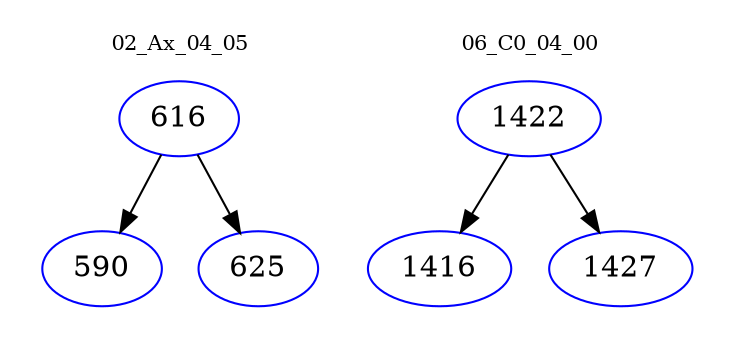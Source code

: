 digraph{
subgraph cluster_0 {
color = white
label = "02_Ax_04_05";
fontsize=10;
T0_616 [label="616", color="blue"]
T0_616 -> T0_590 [color="black"]
T0_590 [label="590", color="blue"]
T0_616 -> T0_625 [color="black"]
T0_625 [label="625", color="blue"]
}
subgraph cluster_1 {
color = white
label = "06_C0_04_00";
fontsize=10;
T1_1422 [label="1422", color="blue"]
T1_1422 -> T1_1416 [color="black"]
T1_1416 [label="1416", color="blue"]
T1_1422 -> T1_1427 [color="black"]
T1_1427 [label="1427", color="blue"]
}
}
